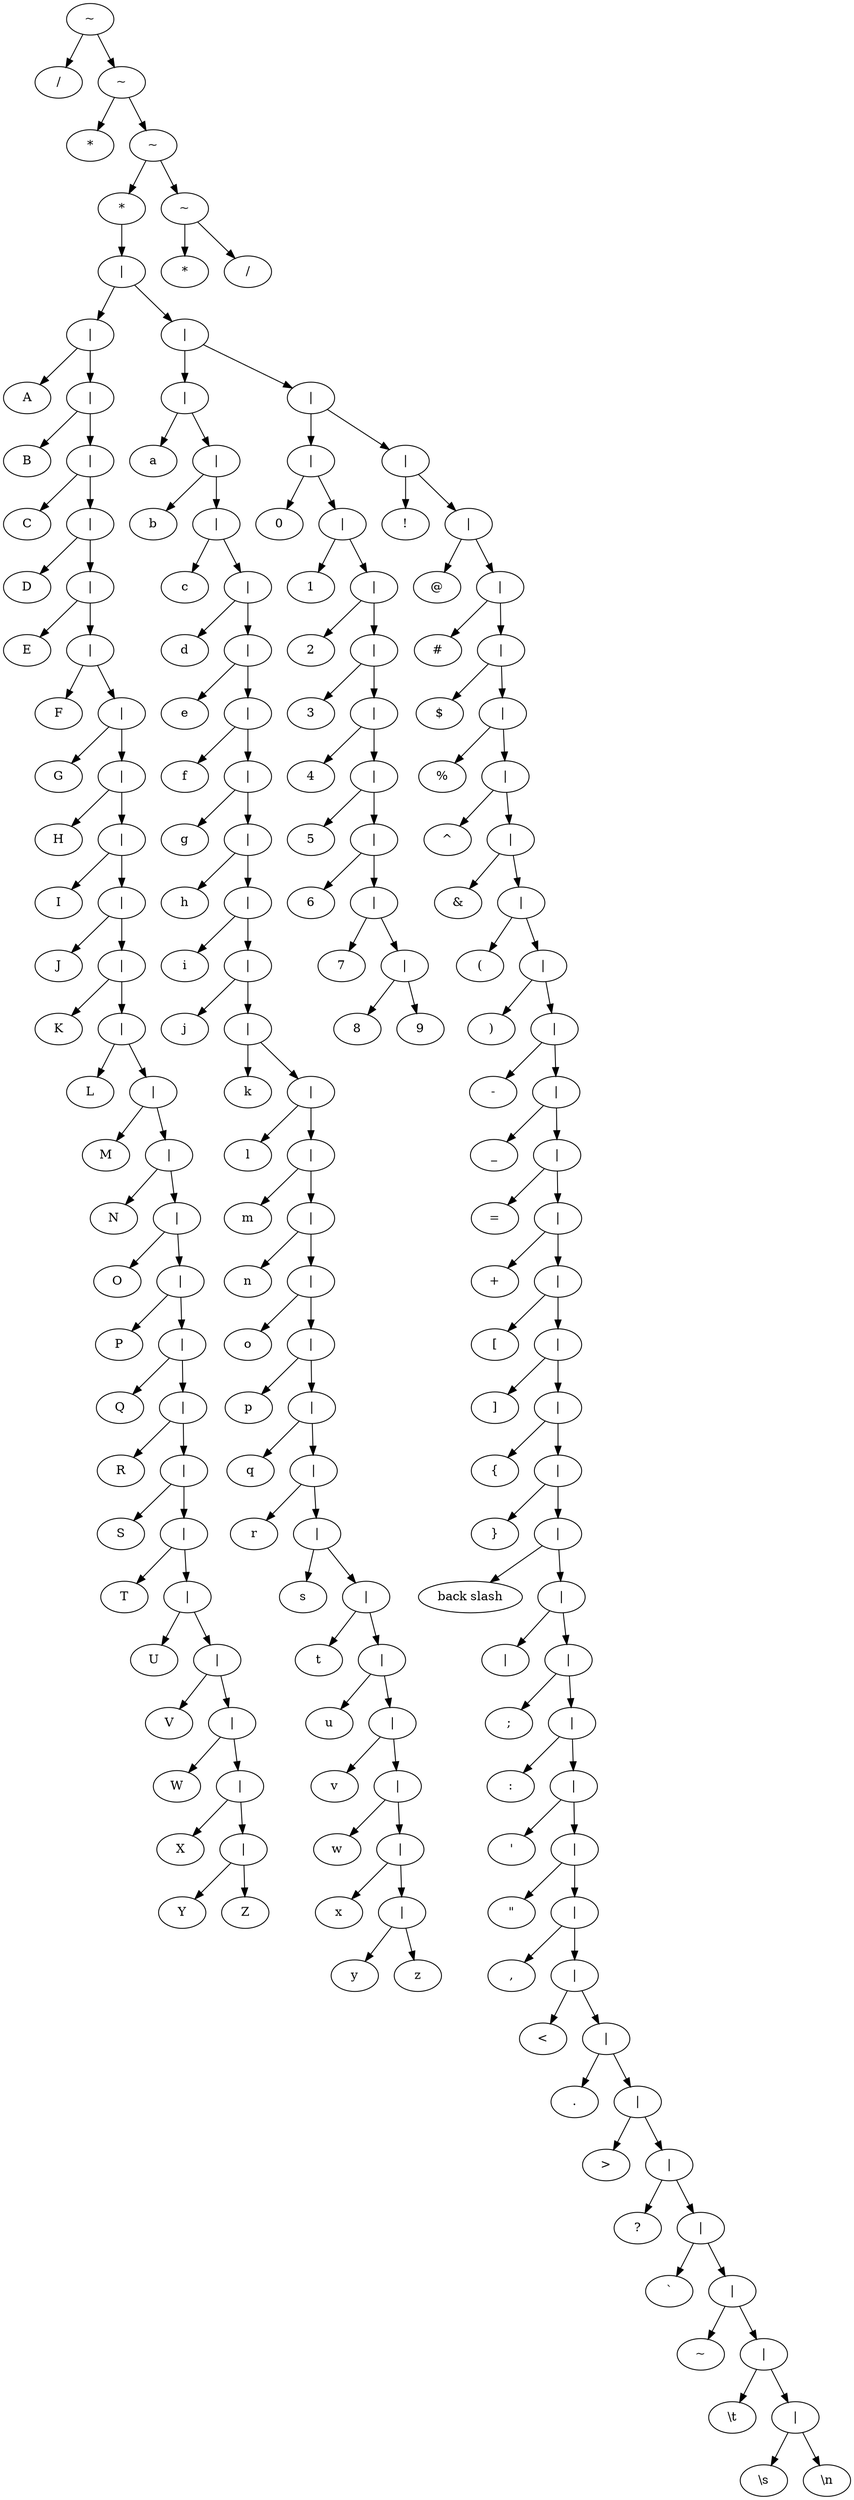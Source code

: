 //	File[/Users/lee/Main/Proj/On_BJTU/Compiler_Projects/LiaLEX/regex_analyze.cpp] Line[315]	2022-09-29 19:30
digraph M_Line_Comments { 
1 [label = "~" ] 
2 [label = "/" ] 
1 -> 2 
3 [label = "~" ] 
4 [label = "*" ] 
3 -> 4 
5 [label = "~" ] 
6 [label = "*" ] 
7 [label = "|" ] 
8 [label = "|" ] 
9 [label = "A" ] 
8 -> 9 
10 [label = "|" ] 
11 [label = "B" ] 
10 -> 11 
12 [label = "|" ] 
13 [label = "C" ] 
12 -> 13 
14 [label = "|" ] 
15 [label = "D" ] 
14 -> 15 
16 [label = "|" ] 
17 [label = "E" ] 
16 -> 17 
18 [label = "|" ] 
19 [label = "F" ] 
18 -> 19 
20 [label = "|" ] 
21 [label = "G" ] 
20 -> 21 
22 [label = "|" ] 
23 [label = "H" ] 
22 -> 23 
24 [label = "|" ] 
25 [label = "I" ] 
24 -> 25 
26 [label = "|" ] 
27 [label = "J" ] 
26 -> 27 
28 [label = "|" ] 
29 [label = "K" ] 
28 -> 29 
30 [label = "|" ] 
31 [label = "L" ] 
30 -> 31 
32 [label = "|" ] 
33 [label = "M" ] 
32 -> 33 
34 [label = "|" ] 
35 [label = "N" ] 
34 -> 35 
36 [label = "|" ] 
37 [label = "O" ] 
36 -> 37 
38 [label = "|" ] 
39 [label = "P" ] 
38 -> 39 
40 [label = "|" ] 
41 [label = "Q" ] 
40 -> 41 
42 [label = "|" ] 
43 [label = "R" ] 
42 -> 43 
44 [label = "|" ] 
45 [label = "S" ] 
44 -> 45 
46 [label = "|" ] 
47 [label = "T" ] 
46 -> 47 
48 [label = "|" ] 
49 [label = "U" ] 
48 -> 49 
50 [label = "|" ] 
51 [label = "V" ] 
50 -> 51 
52 [label = "|" ] 
53 [label = "W" ] 
52 -> 53 
54 [label = "|" ] 
55 [label = "X" ] 
54 -> 55 
56 [label = "|" ] 
57 [label = "Y" ] 
56 -> 57 
58 [label = "Z" ] 
56 -> 58 
54 -> 56 
52 -> 54 
50 -> 52 
48 -> 50 
46 -> 48 
44 -> 46 
42 -> 44 
40 -> 42 
38 -> 40 
36 -> 38 
34 -> 36 
32 -> 34 
30 -> 32 
28 -> 30 
26 -> 28 
24 -> 26 
22 -> 24 
20 -> 22 
18 -> 20 
16 -> 18 
14 -> 16 
12 -> 14 
10 -> 12 
8 -> 10 
7 -> 8 
59 [label = "|" ] 
60 [label = "|" ] 
61 [label = "a" ] 
60 -> 61 
62 [label = "|" ] 
63 [label = "b" ] 
62 -> 63 
64 [label = "|" ] 
65 [label = "c" ] 
64 -> 65 
66 [label = "|" ] 
67 [label = "d" ] 
66 -> 67 
68 [label = "|" ] 
69 [label = "e" ] 
68 -> 69 
70 [label = "|" ] 
71 [label = "f" ] 
70 -> 71 
72 [label = "|" ] 
73 [label = "g" ] 
72 -> 73 
74 [label = "|" ] 
75 [label = "h" ] 
74 -> 75 
76 [label = "|" ] 
77 [label = "i" ] 
76 -> 77 
78 [label = "|" ] 
79 [label = "j" ] 
78 -> 79 
80 [label = "|" ] 
81 [label = "k" ] 
80 -> 81 
82 [label = "|" ] 
83 [label = "l" ] 
82 -> 83 
84 [label = "|" ] 
85 [label = "m" ] 
84 -> 85 
86 [label = "|" ] 
87 [label = "n" ] 
86 -> 87 
88 [label = "|" ] 
89 [label = "o" ] 
88 -> 89 
90 [label = "|" ] 
91 [label = "p" ] 
90 -> 91 
92 [label = "|" ] 
93 [label = "q" ] 
92 -> 93 
94 [label = "|" ] 
95 [label = "r" ] 
94 -> 95 
96 [label = "|" ] 
97 [label = "s" ] 
96 -> 97 
98 [label = "|" ] 
99 [label = "t" ] 
98 -> 99 
100 [label = "|" ] 
101 [label = "u" ] 
100 -> 101 
102 [label = "|" ] 
103 [label = "v" ] 
102 -> 103 
104 [label = "|" ] 
105 [label = "w" ] 
104 -> 105 
106 [label = "|" ] 
107 [label = "x" ] 
106 -> 107 
108 [label = "|" ] 
109 [label = "y" ] 
108 -> 109 
110 [label = "z" ] 
108 -> 110 
106 -> 108 
104 -> 106 
102 -> 104 
100 -> 102 
98 -> 100 
96 -> 98 
94 -> 96 
92 -> 94 
90 -> 92 
88 -> 90 
86 -> 88 
84 -> 86 
82 -> 84 
80 -> 82 
78 -> 80 
76 -> 78 
74 -> 76 
72 -> 74 
70 -> 72 
68 -> 70 
66 -> 68 
64 -> 66 
62 -> 64 
60 -> 62 
59 -> 60 
111 [label = "|" ] 
112 [label = "|" ] 
113 [label = "0" ] 
112 -> 113 
114 [label = "|" ] 
115 [label = "1" ] 
114 -> 115 
116 [label = "|" ] 
117 [label = "2" ] 
116 -> 117 
118 [label = "|" ] 
119 [label = "3" ] 
118 -> 119 
120 [label = "|" ] 
121 [label = "4" ] 
120 -> 121 
122 [label = "|" ] 
123 [label = "5" ] 
122 -> 123 
124 [label = "|" ] 
125 [label = "6" ] 
124 -> 125 
126 [label = "|" ] 
127 [label = "7" ] 
126 -> 127 
128 [label = "|" ] 
129 [label = "8" ] 
128 -> 129 
130 [label = "9" ] 
128 -> 130 
126 -> 128 
124 -> 126 
122 -> 124 
120 -> 122 
118 -> 120 
116 -> 118 
114 -> 116 
112 -> 114 
111 -> 112 
131 [label = "|" ] 
132 [label = "!" ] 
131 -> 132 
133 [label = "|" ] 
134 [label = "@" ] 
133 -> 134 
135 [label = "|" ] 
136 [label = "#" ] 
135 -> 136 
137 [label = "|" ] 
138 [label = "$" ] 
137 -> 138 
139 [label = "|" ] 
140 [label = "%" ] 
139 -> 140 
141 [label = "|" ] 
142 [label = "^" ] 
141 -> 142 
143 [label = "|" ] 
144 [label = "&" ] 
143 -> 144 
145 [label = "|" ] 
146 [label = "(" ] 
145 -> 146 
147 [label = "|" ] 
148 [label = ")" ] 
147 -> 148 
149 [label = "|" ] 
150 [label = "-" ] 
149 -> 150 
151 [label = "|" ] 
152 [label = "_" ] 
151 -> 152 
153 [label = "|" ] 
154 [label = "=" ] 
153 -> 154 
155 [label = "|" ] 
156 [label = "+" ] 
155 -> 156 
157 [label = "|" ] 
158 [label = "[" ] 
157 -> 158 
159 [label = "|" ] 
160 [label = "]" ] 
159 -> 160 
161 [label = "|" ] 
162 [label = "{" ] 
161 -> 162 
163 [label = "|" ] 
164 [label = "}" ] 
163 -> 164 
165 [label = "|" ] 
166 [label = "back slash" ] 
165 -> 166 
167 [label = "|" ] 
168 [label = "|" ] 
167 -> 168 
169 [label = "|" ] 
170 [label = ";" ] 
169 -> 170 
171 [label = "|" ] 
172 [label = ":" ] 
171 -> 172 
173 [label = "|" ] 
174 [label = "'" ] 
173 -> 174 
175 [label = "|" ] 
176 [label = "\"" ] 
175 -> 176 
177 [label = "|" ] 
178 [label = "," ] 
177 -> 178 
179 [label = "|" ] 
180 [label = "<" ] 
179 -> 180 
181 [label = "|" ] 
182 [label = "." ] 
181 -> 182 
183 [label = "|" ] 
184 [label = ">" ] 
183 -> 184 
185 [label = "|" ] 
186 [label = "?" ] 
185 -> 186 
187 [label = "|" ] 
188 [label = "`" ] 
187 -> 188 
189 [label = "|" ] 
190 [label = "~" ] 
189 -> 190 
191 [label = "|" ] 
192 [label = "\\t" ] 
191 -> 192 
193 [label = "|" ] 
194 [label = "\\s" ] 
193 -> 194 
195 [label = "\\n" ] 
193 -> 195 
191 -> 193 
189 -> 191 
187 -> 189 
185 -> 187 
183 -> 185 
181 -> 183 
179 -> 181 
177 -> 179 
175 -> 177 
173 -> 175 
171 -> 173 
169 -> 171 
167 -> 169 
165 -> 167 
163 -> 165 
161 -> 163 
159 -> 161 
157 -> 159 
155 -> 157 
153 -> 155 
151 -> 153 
149 -> 151 
147 -> 149 
145 -> 147 
143 -> 145 
141 -> 143 
139 -> 141 
137 -> 139 
135 -> 137 
133 -> 135 
131 -> 133 
111 -> 131 
59 -> 111 
7 -> 59 
6 -> 7 
5 -> 6 
196 [label = "~" ] 
197 [label = "*" ] 
196 -> 197 
198 [label = "/" ] 
196 -> 198 
5 -> 196 
3 -> 5 
1 -> 3 
} 
